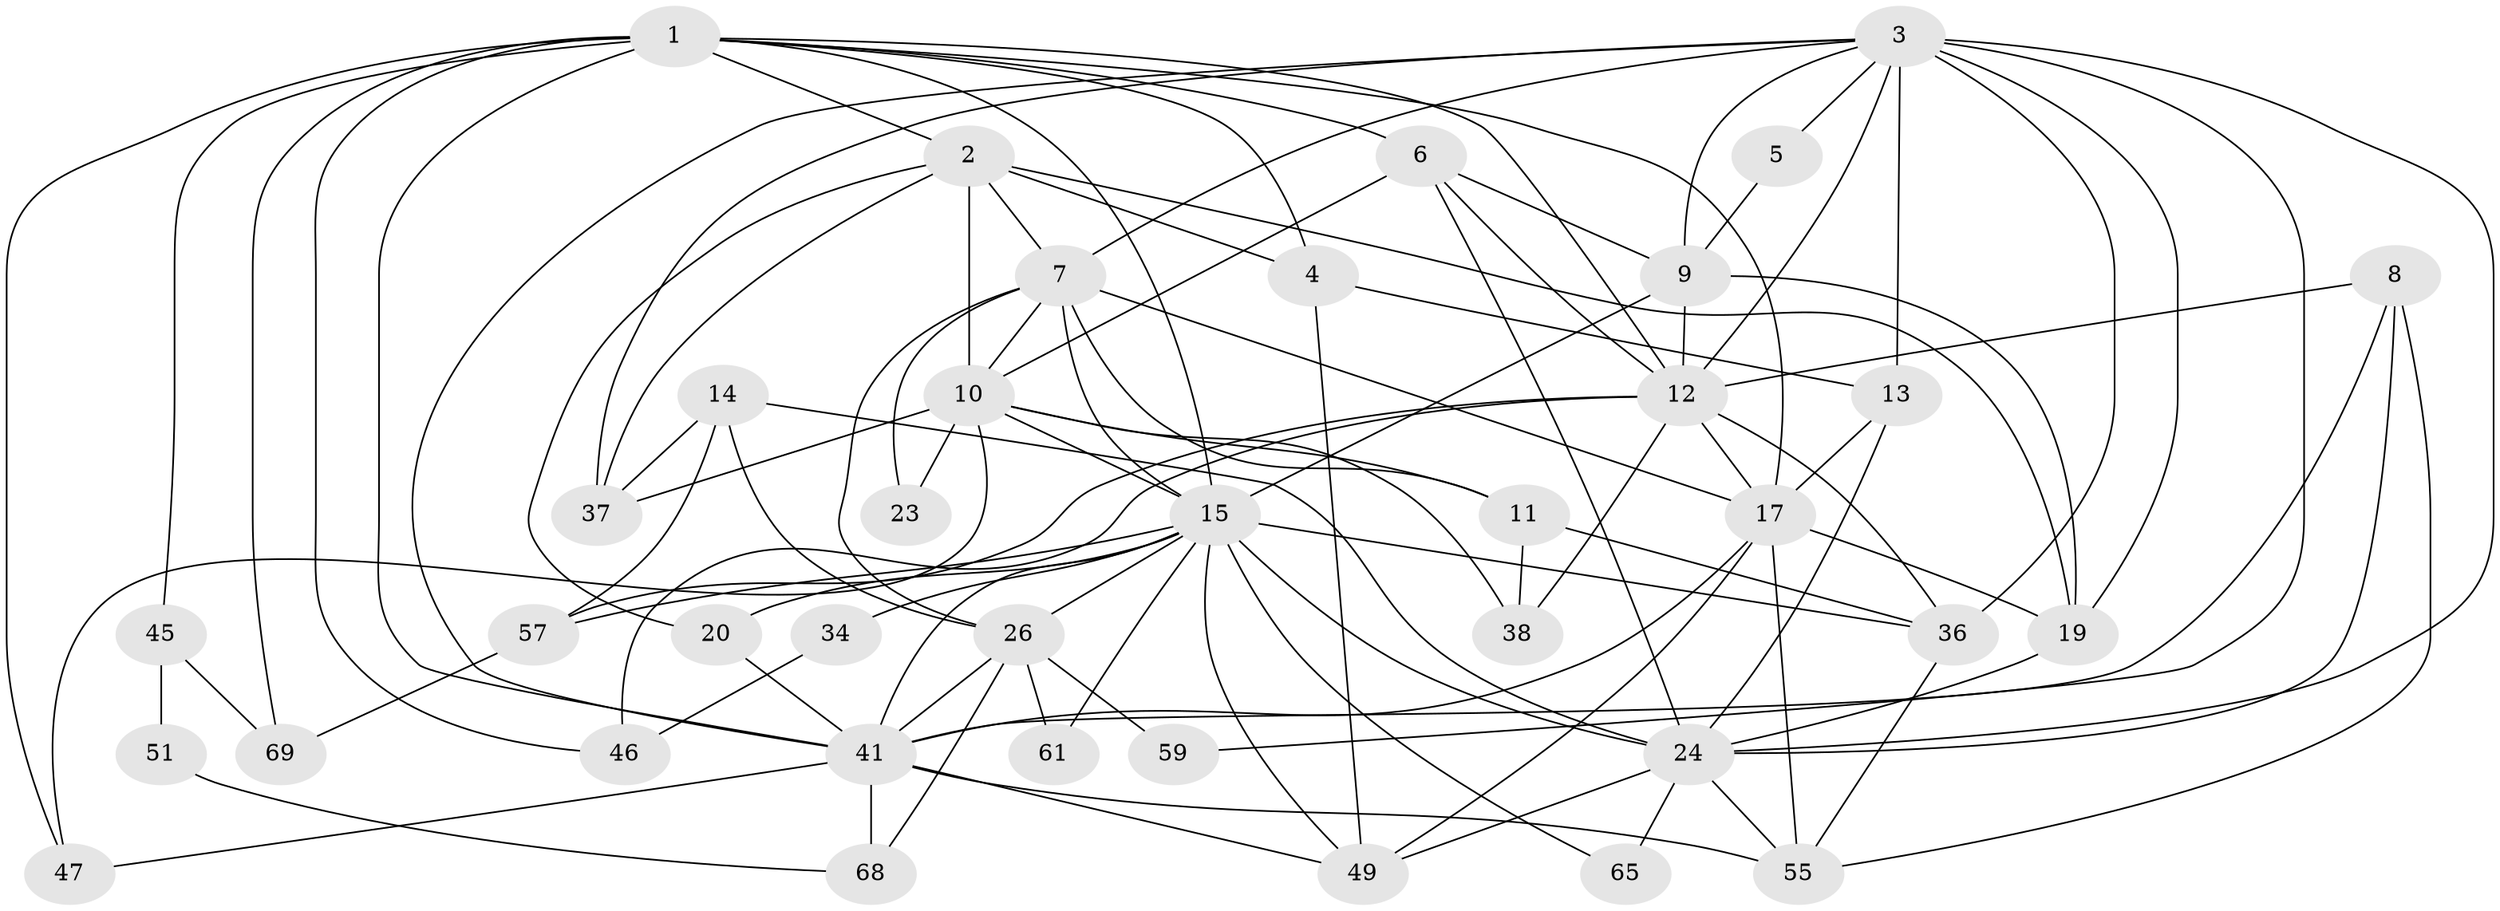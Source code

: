 // original degree distribution, {5: 0.15789473684210525, 4: 0.21052631578947367, 3: 0.2894736842105263, 2: 0.15789473684210525, 6: 0.13157894736842105, 7: 0.02631578947368421, 8: 0.02631578947368421}
// Generated by graph-tools (version 1.1) at 2025/15/03/09/25 04:15:10]
// undirected, 38 vertices, 100 edges
graph export_dot {
graph [start="1"]
  node [color=gray90,style=filled];
  1 [super="+28+39+30"];
  2 [super="+66+35"];
  3 [super="+63+21"];
  4 [super="+50"];
  5;
  6 [super="+44"];
  7 [super="+25+54+27"];
  8 [super="+43"];
  9;
  10 [super="+18+56"];
  11;
  12 [super="+60"];
  13;
  14;
  15 [super="+67+16"];
  17 [super="+62+31"];
  19 [super="+22"];
  20;
  23;
  24 [super="+52"];
  26 [super="+53"];
  34;
  36;
  37;
  38;
  41 [super="+48+58"];
  45;
  46 [super="+71"];
  47;
  49;
  51;
  55 [super="+70"];
  57;
  59;
  61;
  65;
  68;
  69;
  1 -- 4;
  1 -- 46;
  1 -- 41 [weight=2];
  1 -- 45;
  1 -- 69;
  1 -- 47;
  1 -- 6;
  1 -- 12;
  1 -- 15;
  1 -- 2;
  1 -- 17;
  2 -- 20;
  2 -- 7;
  2 -- 10 [weight=2];
  2 -- 4;
  2 -- 19;
  2 -- 37;
  3 -- 37;
  3 -- 5;
  3 -- 19;
  3 -- 36;
  3 -- 13 [weight=2];
  3 -- 7;
  3 -- 24;
  3 -- 9;
  3 -- 59;
  3 -- 12;
  3 -- 41;
  4 -- 49;
  4 -- 13;
  5 -- 9;
  6 -- 12;
  6 -- 9;
  6 -- 10;
  6 -- 24;
  7 -- 26;
  7 -- 11;
  7 -- 10;
  7 -- 23;
  7 -- 15;
  7 -- 17 [weight=2];
  8 -- 24;
  8 -- 41;
  8 -- 55;
  8 -- 12;
  9 -- 12;
  9 -- 19;
  9 -- 15;
  10 -- 37;
  10 -- 47;
  10 -- 23;
  10 -- 38;
  10 -- 11;
  10 -- 15;
  11 -- 36;
  11 -- 38;
  12 -- 57;
  12 -- 46;
  12 -- 36;
  12 -- 38;
  12 -- 17;
  13 -- 24;
  13 -- 17;
  14 -- 37;
  14 -- 57;
  14 -- 26;
  14 -- 24;
  15 -- 49;
  15 -- 61;
  15 -- 41 [weight=3];
  15 -- 24;
  15 -- 65;
  15 -- 34 [weight=3];
  15 -- 36;
  15 -- 20;
  15 -- 57;
  15 -- 26;
  17 -- 49;
  17 -- 19;
  17 -- 55;
  17 -- 41;
  19 -- 24;
  20 -- 41;
  24 -- 49;
  24 -- 65;
  24 -- 55;
  26 -- 41;
  26 -- 59;
  26 -- 61;
  26 -- 68;
  34 -- 46;
  36 -- 55;
  41 -- 68 [weight=2];
  41 -- 47;
  41 -- 49;
  41 -- 55;
  45 -- 69;
  45 -- 51;
  51 -- 68;
  57 -- 69;
}
